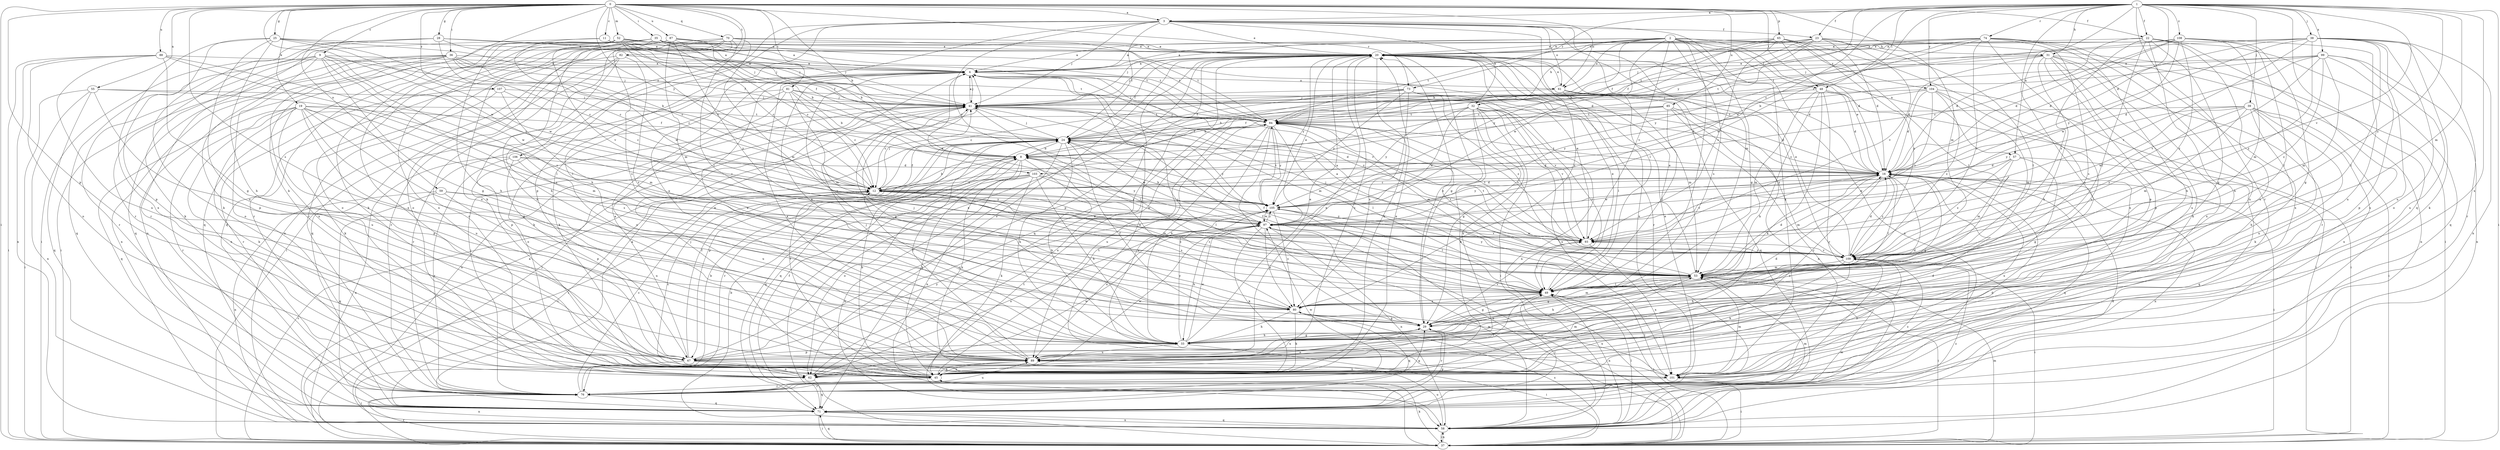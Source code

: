 strict digraph  {
0;
1;
2;
3;
4;
8;
9;
11;
12;
16;
19;
20;
22;
23;
24;
25;
28;
29;
31;
32;
33;
35;
36;
37;
38;
39;
41;
45;
48;
49;
52;
53;
55;
57;
58;
59;
61;
62;
65;
67;
70;
71;
73;
74;
76;
80;
81;
82;
84;
85;
87;
88;
89;
93;
97;
99;
101;
103;
104;
105;
106;
107;
108;
109;
0 -> 3  [label=a];
0 -> 8  [label=b];
0 -> 9  [label=c];
0 -> 11  [label=c];
0 -> 19  [label=e];
0 -> 22  [label=f];
0 -> 25  [label=g];
0 -> 28  [label=g];
0 -> 35  [label=i];
0 -> 36  [label=i];
0 -> 37  [label=i];
0 -> 45  [label=k];
0 -> 48  [label=l];
0 -> 52  [label=m];
0 -> 53  [label=m];
0 -> 55  [label=n];
0 -> 59  [label=o];
0 -> 61  [label=o];
0 -> 65  [label=p];
0 -> 67  [label=p];
0 -> 70  [label=q];
0 -> 73  [label=r];
0 -> 80  [label=s];
0 -> 81  [label=t];
0 -> 82  [label=t];
0 -> 85  [label=u];
0 -> 87  [label=u];
0 -> 88  [label=u];
0 -> 97  [label=w];
0 -> 103  [label=y];
0 -> 106  [label=z];
0 -> 107  [label=z];
1 -> 3  [label=a];
1 -> 12  [label=c];
1 -> 16  [label=d];
1 -> 22  [label=f];
1 -> 23  [label=f];
1 -> 31  [label=h];
1 -> 37  [label=i];
1 -> 38  [label=j];
1 -> 39  [label=j];
1 -> 48  [label=l];
1 -> 53  [label=m];
1 -> 57  [label=n];
1 -> 71  [label=q];
1 -> 73  [label=r];
1 -> 74  [label=r];
1 -> 76  [label=r];
1 -> 89  [label=u];
1 -> 93  [label=v];
1 -> 97  [label=w];
1 -> 99  [label=x];
1 -> 101  [label=x];
1 -> 103  [label=y];
1 -> 104  [label=y];
1 -> 108  [label=z];
1 -> 109  [label=z];
2 -> 4  [label=a];
2 -> 8  [label=b];
2 -> 20  [label=e];
2 -> 29  [label=g];
2 -> 31  [label=h];
2 -> 32  [label=h];
2 -> 41  [label=j];
2 -> 48  [label=l];
2 -> 49  [label=l];
2 -> 57  [label=n];
2 -> 58  [label=n];
2 -> 61  [label=o];
2 -> 80  [label=s];
2 -> 84  [label=t];
2 -> 93  [label=v];
2 -> 104  [label=y];
2 -> 105  [label=y];
3 -> 20  [label=e];
3 -> 23  [label=f];
3 -> 24  [label=f];
3 -> 32  [label=h];
3 -> 33  [label=h];
3 -> 41  [label=j];
3 -> 45  [label=k];
3 -> 49  [label=l];
3 -> 53  [label=m];
3 -> 61  [label=o];
3 -> 67  [label=p];
3 -> 80  [label=s];
3 -> 89  [label=u];
3 -> 101  [label=x];
3 -> 105  [label=y];
4 -> 41  [label=j];
4 -> 45  [label=k];
4 -> 61  [label=o];
4 -> 80  [label=s];
4 -> 93  [label=v];
4 -> 109  [label=z];
8 -> 16  [label=d];
8 -> 33  [label=h];
8 -> 45  [label=k];
8 -> 49  [label=l];
8 -> 71  [label=q];
8 -> 76  [label=r];
8 -> 101  [label=x];
9 -> 4  [label=a];
9 -> 8  [label=b];
9 -> 29  [label=g];
9 -> 45  [label=k];
9 -> 49  [label=l];
9 -> 67  [label=p];
9 -> 71  [label=q];
9 -> 76  [label=r];
9 -> 80  [label=s];
9 -> 105  [label=y];
11 -> 12  [label=c];
11 -> 20  [label=e];
11 -> 41  [label=j];
11 -> 76  [label=r];
12 -> 8  [label=b];
12 -> 16  [label=d];
12 -> 24  [label=f];
12 -> 41  [label=j];
12 -> 53  [label=m];
12 -> 80  [label=s];
12 -> 93  [label=v];
12 -> 97  [label=w];
12 -> 105  [label=y];
16 -> 12  [label=c];
16 -> 20  [label=e];
16 -> 29  [label=g];
16 -> 37  [label=i];
16 -> 49  [label=l];
16 -> 53  [label=m];
16 -> 58  [label=n];
16 -> 62  [label=o];
16 -> 71  [label=q];
16 -> 84  [label=t];
16 -> 93  [label=v];
16 -> 97  [label=w];
16 -> 101  [label=x];
16 -> 105  [label=y];
16 -> 109  [label=z];
19 -> 24  [label=f];
19 -> 29  [label=g];
19 -> 33  [label=h];
19 -> 45  [label=k];
19 -> 53  [label=m];
19 -> 62  [label=o];
19 -> 67  [label=p];
19 -> 71  [label=q];
19 -> 76  [label=r];
19 -> 80  [label=s];
19 -> 84  [label=t];
19 -> 89  [label=u];
20 -> 4  [label=a];
20 -> 16  [label=d];
20 -> 24  [label=f];
20 -> 29  [label=g];
20 -> 41  [label=j];
20 -> 45  [label=k];
20 -> 62  [label=o];
20 -> 67  [label=p];
20 -> 71  [label=q];
20 -> 76  [label=r];
20 -> 89  [label=u];
20 -> 101  [label=x];
20 -> 105  [label=y];
20 -> 109  [label=z];
22 -> 16  [label=d];
22 -> 20  [label=e];
22 -> 29  [label=g];
22 -> 33  [label=h];
22 -> 49  [label=l];
22 -> 71  [label=q];
22 -> 89  [label=u];
22 -> 101  [label=x];
22 -> 109  [label=z];
23 -> 4  [label=a];
23 -> 8  [label=b];
23 -> 12  [label=c];
23 -> 16  [label=d];
23 -> 20  [label=e];
23 -> 37  [label=i];
23 -> 41  [label=j];
23 -> 49  [label=l];
23 -> 93  [label=v];
23 -> 97  [label=w];
24 -> 8  [label=b];
24 -> 16  [label=d];
24 -> 33  [label=h];
24 -> 37  [label=i];
24 -> 41  [label=j];
24 -> 58  [label=n];
24 -> 67  [label=p];
24 -> 71  [label=q];
24 -> 97  [label=w];
24 -> 105  [label=y];
25 -> 12  [label=c];
25 -> 20  [label=e];
25 -> 24  [label=f];
25 -> 33  [label=h];
25 -> 67  [label=p];
25 -> 89  [label=u];
25 -> 97  [label=w];
25 -> 101  [label=x];
28 -> 12  [label=c];
28 -> 20  [label=e];
28 -> 24  [label=f];
28 -> 37  [label=i];
28 -> 41  [label=j];
28 -> 45  [label=k];
28 -> 76  [label=r];
29 -> 4  [label=a];
29 -> 8  [label=b];
29 -> 16  [label=d];
29 -> 20  [label=e];
29 -> 24  [label=f];
29 -> 33  [label=h];
29 -> 37  [label=i];
29 -> 62  [label=o];
29 -> 76  [label=r];
29 -> 89  [label=u];
29 -> 93  [label=v];
31 -> 4  [label=a];
31 -> 16  [label=d];
31 -> 33  [label=h];
31 -> 45  [label=k];
31 -> 58  [label=n];
31 -> 67  [label=p];
31 -> 76  [label=r];
31 -> 84  [label=t];
31 -> 89  [label=u];
31 -> 101  [label=x];
32 -> 29  [label=g];
32 -> 37  [label=i];
32 -> 45  [label=k];
32 -> 49  [label=l];
32 -> 84  [label=t];
32 -> 89  [label=u];
32 -> 93  [label=v];
32 -> 97  [label=w];
32 -> 101  [label=x];
32 -> 105  [label=y];
33 -> 4  [label=a];
33 -> 12  [label=c];
33 -> 16  [label=d];
33 -> 20  [label=e];
33 -> 29  [label=g];
33 -> 37  [label=i];
33 -> 41  [label=j];
33 -> 67  [label=p];
33 -> 89  [label=u];
33 -> 97  [label=w];
33 -> 105  [label=y];
35 -> 4  [label=a];
35 -> 12  [label=c];
35 -> 16  [label=d];
35 -> 20  [label=e];
35 -> 33  [label=h];
35 -> 41  [label=j];
35 -> 45  [label=k];
35 -> 76  [label=r];
35 -> 80  [label=s];
35 -> 84  [label=t];
35 -> 101  [label=x];
36 -> 4  [label=a];
36 -> 12  [label=c];
36 -> 37  [label=i];
36 -> 41  [label=j];
36 -> 58  [label=n];
36 -> 62  [label=o];
36 -> 71  [label=q];
36 -> 84  [label=t];
36 -> 97  [label=w];
36 -> 101  [label=x];
37 -> 4  [label=a];
37 -> 12  [label=c];
37 -> 45  [label=k];
37 -> 53  [label=m];
37 -> 58  [label=n];
37 -> 71  [label=q];
37 -> 76  [label=r];
37 -> 80  [label=s];
37 -> 84  [label=t];
38 -> 16  [label=d];
38 -> 20  [label=e];
38 -> 41  [label=j];
38 -> 45  [label=k];
38 -> 49  [label=l];
38 -> 58  [label=n];
38 -> 62  [label=o];
38 -> 76  [label=r];
38 -> 89  [label=u];
38 -> 93  [label=v];
38 -> 105  [label=y];
38 -> 109  [label=z];
39 -> 33  [label=h];
39 -> 37  [label=i];
39 -> 45  [label=k];
39 -> 53  [label=m];
39 -> 84  [label=t];
39 -> 89  [label=u];
39 -> 97  [label=w];
39 -> 101  [label=x];
39 -> 105  [label=y];
39 -> 109  [label=z];
41 -> 4  [label=a];
41 -> 12  [label=c];
41 -> 29  [label=g];
41 -> 49  [label=l];
41 -> 53  [label=m];
41 -> 58  [label=n];
41 -> 62  [label=o];
41 -> 84  [label=t];
45 -> 8  [label=b];
45 -> 12  [label=c];
45 -> 16  [label=d];
45 -> 20  [label=e];
45 -> 24  [label=f];
45 -> 41  [label=j];
45 -> 53  [label=m];
45 -> 76  [label=r];
45 -> 84  [label=t];
45 -> 89  [label=u];
45 -> 97  [label=w];
48 -> 16  [label=d];
48 -> 33  [label=h];
48 -> 37  [label=i];
48 -> 41  [label=j];
48 -> 45  [label=k];
48 -> 53  [label=m];
48 -> 76  [label=r];
49 -> 12  [label=c];
49 -> 20  [label=e];
49 -> 24  [label=f];
49 -> 29  [label=g];
49 -> 37  [label=i];
49 -> 41  [label=j];
49 -> 58  [label=n];
49 -> 80  [label=s];
52 -> 4  [label=a];
52 -> 8  [label=b];
52 -> 12  [label=c];
52 -> 20  [label=e];
52 -> 24  [label=f];
52 -> 33  [label=h];
52 -> 41  [label=j];
52 -> 58  [label=n];
52 -> 71  [label=q];
52 -> 84  [label=t];
52 -> 93  [label=v];
53 -> 4  [label=a];
53 -> 16  [label=d];
53 -> 20  [label=e];
53 -> 24  [label=f];
53 -> 29  [label=g];
53 -> 33  [label=h];
53 -> 37  [label=i];
53 -> 49  [label=l];
53 -> 84  [label=t];
53 -> 105  [label=y];
55 -> 37  [label=i];
55 -> 41  [label=j];
55 -> 58  [label=n];
55 -> 71  [label=q];
55 -> 89  [label=u];
55 -> 93  [label=v];
57 -> 16  [label=d];
57 -> 29  [label=g];
57 -> 53  [label=m];
57 -> 71  [label=q];
57 -> 97  [label=w];
57 -> 109  [label=z];
58 -> 8  [label=b];
58 -> 16  [label=d];
58 -> 37  [label=i];
58 -> 41  [label=j];
58 -> 49  [label=l];
58 -> 53  [label=m];
58 -> 71  [label=q];
58 -> 89  [label=u];
58 -> 97  [label=w];
58 -> 109  [label=z];
59 -> 58  [label=n];
59 -> 71  [label=q];
59 -> 89  [label=u];
59 -> 97  [label=w];
59 -> 105  [label=y];
61 -> 20  [label=e];
61 -> 41  [label=j];
61 -> 49  [label=l];
61 -> 53  [label=m];
61 -> 58  [label=n];
61 -> 71  [label=q];
62 -> 20  [label=e];
62 -> 49  [label=l];
62 -> 71  [label=q];
62 -> 97  [label=w];
65 -> 16  [label=d];
65 -> 20  [label=e];
65 -> 24  [label=f];
65 -> 49  [label=l];
65 -> 84  [label=t];
65 -> 93  [label=v];
65 -> 101  [label=x];
65 -> 109  [label=z];
67 -> 4  [label=a];
67 -> 20  [label=e];
67 -> 24  [label=f];
67 -> 37  [label=i];
67 -> 62  [label=o];
67 -> 101  [label=x];
67 -> 105  [label=y];
70 -> 20  [label=e];
70 -> 49  [label=l];
70 -> 53  [label=m];
70 -> 58  [label=n];
70 -> 62  [label=o];
70 -> 71  [label=q];
70 -> 76  [label=r];
70 -> 84  [label=t];
70 -> 89  [label=u];
71 -> 4  [label=a];
71 -> 12  [label=c];
71 -> 16  [label=d];
71 -> 24  [label=f];
71 -> 29  [label=g];
71 -> 37  [label=i];
71 -> 49  [label=l];
71 -> 53  [label=m];
71 -> 58  [label=n];
73 -> 8  [label=b];
73 -> 12  [label=c];
73 -> 24  [label=f];
73 -> 41  [label=j];
73 -> 58  [label=n];
73 -> 80  [label=s];
73 -> 93  [label=v];
73 -> 105  [label=y];
73 -> 109  [label=z];
74 -> 4  [label=a];
74 -> 20  [label=e];
74 -> 24  [label=f];
74 -> 33  [label=h];
74 -> 67  [label=p];
74 -> 80  [label=s];
74 -> 89  [label=u];
74 -> 97  [label=w];
74 -> 101  [label=x];
74 -> 105  [label=y];
74 -> 109  [label=z];
76 -> 8  [label=b];
76 -> 12  [label=c];
76 -> 29  [label=g];
76 -> 41  [label=j];
76 -> 58  [label=n];
76 -> 71  [label=q];
76 -> 89  [label=u];
76 -> 97  [label=w];
76 -> 109  [label=z];
80 -> 29  [label=g];
80 -> 33  [label=h];
80 -> 41  [label=j];
80 -> 45  [label=k];
80 -> 53  [label=m];
80 -> 71  [label=q];
80 -> 101  [label=x];
81 -> 8  [label=b];
81 -> 12  [label=c];
81 -> 16  [label=d];
81 -> 41  [label=j];
81 -> 53  [label=m];
81 -> 67  [label=p];
81 -> 76  [label=r];
81 -> 89  [label=u];
82 -> 4  [label=a];
82 -> 37  [label=i];
82 -> 62  [label=o];
82 -> 71  [label=q];
82 -> 76  [label=r];
82 -> 80  [label=s];
84 -> 24  [label=f];
84 -> 29  [label=g];
84 -> 33  [label=h];
84 -> 41  [label=j];
84 -> 49  [label=l];
84 -> 53  [label=m];
84 -> 62  [label=o];
84 -> 89  [label=u];
84 -> 93  [label=v];
84 -> 101  [label=x];
84 -> 105  [label=y];
85 -> 8  [label=b];
85 -> 16  [label=d];
85 -> 24  [label=f];
85 -> 49  [label=l];
85 -> 76  [label=r];
85 -> 84  [label=t];
85 -> 109  [label=z];
87 -> 8  [label=b];
87 -> 12  [label=c];
87 -> 20  [label=e];
87 -> 53  [label=m];
87 -> 62  [label=o];
87 -> 84  [label=t];
87 -> 89  [label=u];
87 -> 101  [label=x];
87 -> 109  [label=z];
88 -> 4  [label=a];
88 -> 29  [label=g];
88 -> 37  [label=i];
88 -> 49  [label=l];
88 -> 58  [label=n];
88 -> 62  [label=o];
88 -> 89  [label=u];
88 -> 97  [label=w];
89 -> 4  [label=a];
89 -> 20  [label=e];
89 -> 24  [label=f];
89 -> 45  [label=k];
93 -> 20  [label=e];
93 -> 49  [label=l];
93 -> 84  [label=t];
93 -> 97  [label=w];
93 -> 101  [label=x];
93 -> 109  [label=z];
97 -> 4  [label=a];
97 -> 20  [label=e];
97 -> 24  [label=f];
97 -> 33  [label=h];
97 -> 37  [label=i];
97 -> 45  [label=k];
97 -> 58  [label=n];
97 -> 62  [label=o];
97 -> 80  [label=s];
97 -> 93  [label=v];
97 -> 105  [label=y];
99 -> 4  [label=a];
99 -> 8  [label=b];
99 -> 16  [label=d];
99 -> 53  [label=m];
99 -> 58  [label=n];
99 -> 67  [label=p];
99 -> 84  [label=t];
99 -> 89  [label=u];
99 -> 93  [label=v];
99 -> 109  [label=z];
101 -> 4  [label=a];
101 -> 20  [label=e];
101 -> 37  [label=i];
101 -> 49  [label=l];
101 -> 53  [label=m];
101 -> 76  [label=r];
101 -> 109  [label=z];
103 -> 12  [label=c];
103 -> 33  [label=h];
103 -> 37  [label=i];
103 -> 45  [label=k];
103 -> 58  [label=n];
103 -> 62  [label=o];
103 -> 105  [label=y];
103 -> 109  [label=z];
104 -> 16  [label=d];
104 -> 37  [label=i];
104 -> 41  [label=j];
104 -> 53  [label=m];
104 -> 80  [label=s];
104 -> 93  [label=v];
104 -> 105  [label=y];
104 -> 109  [label=z];
105 -> 8  [label=b];
105 -> 49  [label=l];
105 -> 58  [label=n];
105 -> 80  [label=s];
105 -> 84  [label=t];
105 -> 89  [label=u];
105 -> 97  [label=w];
106 -> 12  [label=c];
106 -> 16  [label=d];
106 -> 58  [label=n];
106 -> 67  [label=p];
106 -> 76  [label=r];
106 -> 89  [label=u];
107 -> 12  [label=c];
107 -> 41  [label=j];
107 -> 45  [label=k];
107 -> 53  [label=m];
107 -> 76  [label=r];
108 -> 12  [label=c];
108 -> 16  [label=d];
108 -> 20  [label=e];
108 -> 29  [label=g];
108 -> 49  [label=l];
108 -> 53  [label=m];
108 -> 84  [label=t];
108 -> 89  [label=u];
108 -> 97  [label=w];
108 -> 109  [label=z];
109 -> 4  [label=a];
109 -> 16  [label=d];
109 -> 20  [label=e];
109 -> 33  [label=h];
109 -> 37  [label=i];
109 -> 41  [label=j];
109 -> 45  [label=k];
109 -> 53  [label=m];
109 -> 84  [label=t];
109 -> 93  [label=v];
}
